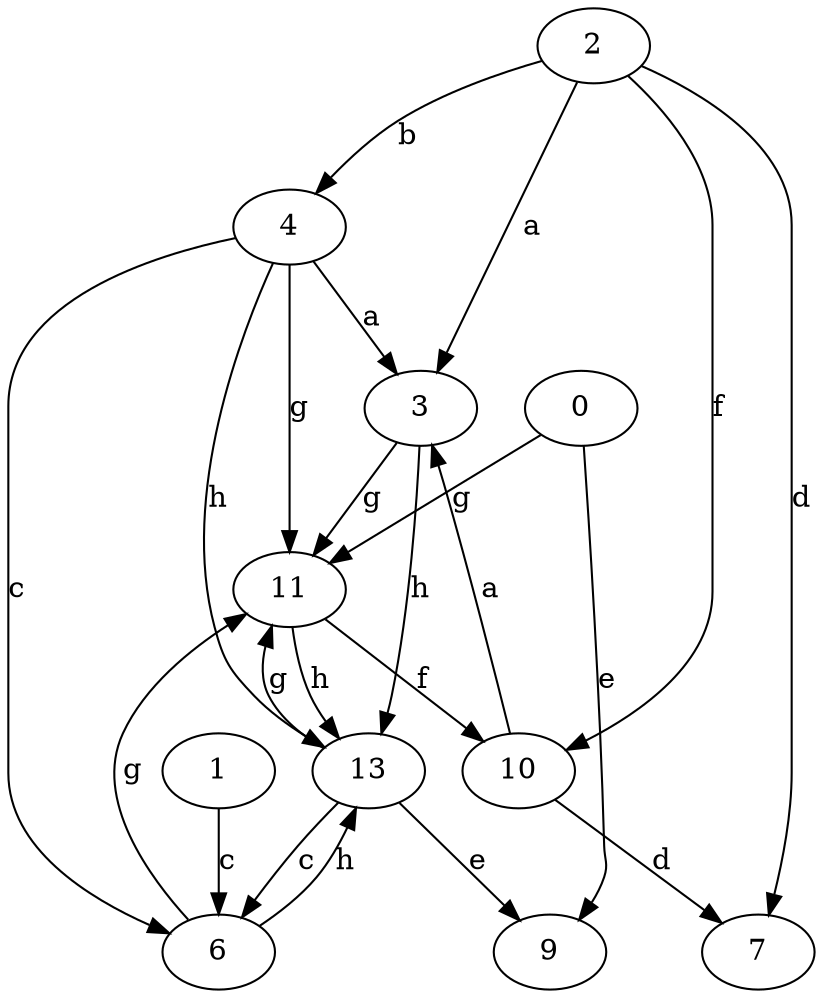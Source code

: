 strict digraph  {
2;
3;
4;
6;
7;
9;
10;
11;
0;
13;
1;
2 -> 3  [label=a];
2 -> 4  [label=b];
2 -> 7  [label=d];
2 -> 10  [label=f];
3 -> 11  [label=g];
3 -> 13  [label=h];
4 -> 3  [label=a];
4 -> 6  [label=c];
4 -> 11  [label=g];
4 -> 13  [label=h];
6 -> 11  [label=g];
6 -> 13  [label=h];
10 -> 3  [label=a];
10 -> 7  [label=d];
11 -> 10  [label=f];
11 -> 13  [label=h];
0 -> 9  [label=e];
0 -> 11  [label=g];
13 -> 6  [label=c];
13 -> 9  [label=e];
13 -> 11  [label=g];
1 -> 6  [label=c];
}
